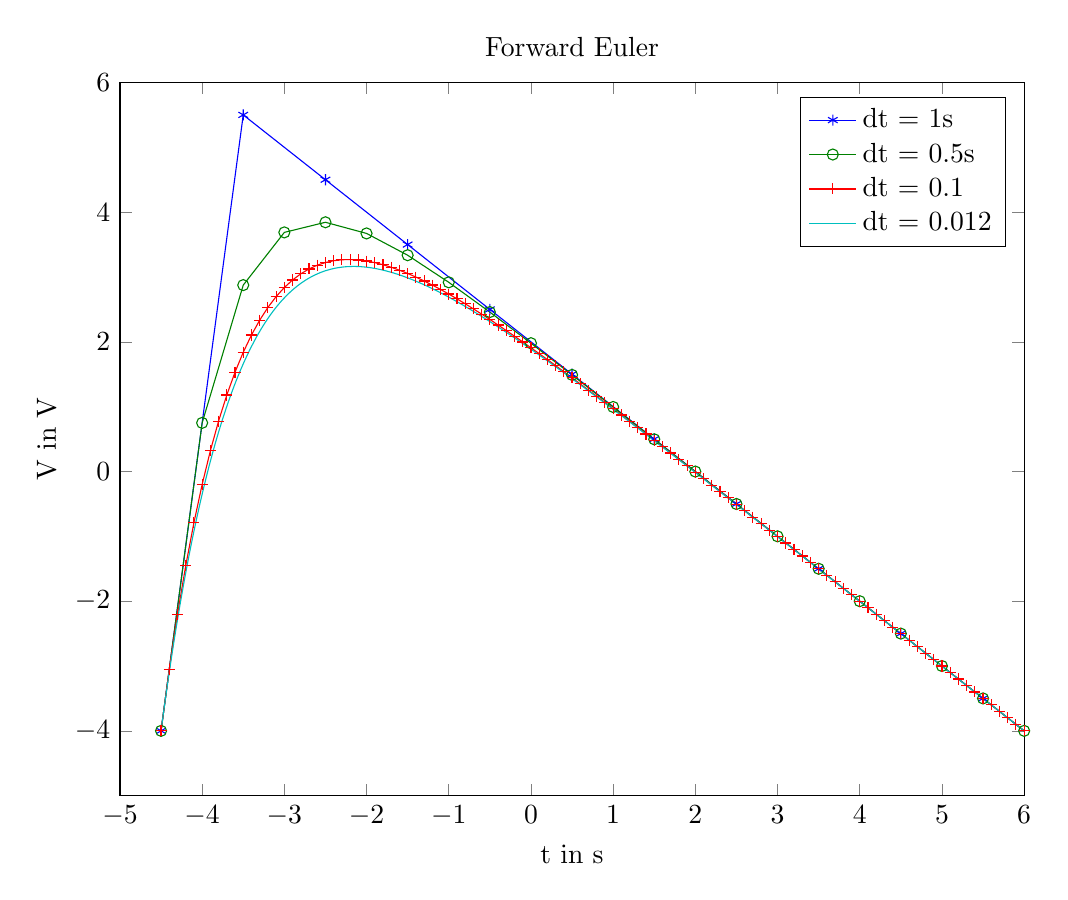 % This file was created by matlab2tikz.
% Minimal pgfplots version: 1.3
%
%The latest updates can be retrieved from
%  http://www.mathworks.com/matlabcentral/fileexchange/22022-matlab2tikz
%where you can also make suggestions and rate matlab2tikz.
%
\definecolor{mycolor1}{rgb}{0.0,0.75,0.75}%
%
\begin{tikzpicture}

\begin{axis}[%
width=4.521in,
height=3.566in,
at={(0.758in,0.481in)},
scale only axis,
separate axis lines,
every outer x axis line/.append style={black},
every x tick label/.append style={font=\color{black}},
xmin=-5,
xmax=6,
xlabel={t in s},
every outer y axis line/.append style={black},
every y tick label/.append style={font=\color{black}},
ymin=-5,
ymax=6,
ylabel={V in V},
title={Forward Euler},
legend style={legend cell align=left,align=left,draw=black}
]
\addplot [color=blue,solid,mark=asterisk,mark options={solid}]
  table[row sep=crcr]{%
-4.5	-4\\
-3.5	5.5\\
-2.5	4.5\\
-1.5	3.5\\
-0.5	2.5\\
0.5	1.5\\
1.5	0.5\\
2.5	-0.5\\
3.5	-1.5\\
4.5	-2.5\\
5.5	-3.5\\
6.5	-4.5\\
};
\addlegendentry{dt = 1s};

\addplot [color=black!50!green,solid,mark=o,mark options={solid}]
  table[row sep=crcr]{%
-4.5	-4\\
-4	0.75\\
-3.5	2.875\\
-3	3.688\\
-2.5	3.844\\
-2	3.672\\
-1.5	3.336\\
-1	2.918\\
-0.5	2.459\\
0	1.979\\
0.5	1.49\\
1	0.995\\
1.5	0.497\\
2	-0.001\\
2.5	-0.501\\
3	-1.0\\
3.5	-1.5\\
4	-2.0\\
4.5	-2.5\\
5	-3.0\\
5.5	-3.5\\
6	-4.0\\
6.5	-4.5\\
};
\addlegendentry{dt = 0.5s};

\addplot [color=red,solid,mark=+,mark options={solid}]
  table[row sep=crcr]{%
-4.5	-4\\
-4.4	-3.05\\
-4.3	-2.205\\
-4.2	-1.454\\
-4.1	-0.789\\
-4	-0.2\\
-3.9	0.32\\
-3.8	0.778\\
-3.7	1.18\\
-3.6	1.532\\
-3.5	1.839\\
-3.4	2.105\\
-3.3	2.334\\
-3.2	2.531\\
-3.1	2.698\\
-3	2.838\\
-2.9	2.954\\
-2.8	3.049\\
-2.7	3.124\\
-2.6	3.182\\
-2.5	3.223\\
-2.4	3.251\\
-2.3	3.266\\
-2.2	3.269\\
-2.1	3.262\\
-2	3.246\\
-1.9	3.222\\
-1.8	3.189\\
-1.7	3.15\\
-1.6	3.105\\
-1.5	3.055\\
-1.4	2.999\\
-1.3	2.939\\
-1.2	2.876\\
-1.1	2.808\\
-1	2.737\\
-0.9	2.663\\
-0.8	2.587\\
-0.7	2.508\\
-0.6	2.428\\
-0.5	2.345\\
-0.4	2.26\\
-0.3	2.174\\
-0.2	2.087\\
-0.1	1.998\\
0	1.908\\
0.1	1.818\\
0.2	1.726\\
0.3	1.633\\
0.4	1.54\\
0.5	1.446\\
0.6	1.351\\
0.7	1.256\\
0.8	1.161\\
0.9	1.064\\
1	0.968\\
1.1	0.871\\
1.2	0.774\\
1.3	0.677\\
1.4	0.579\\
1.5	0.481\\
1.6	0.383\\
1.7	0.285\\
1.8	0.186\\
1.9	0.088\\
2	-0.011\\
2.1	-0.11\\
2.2	-0.209\\
2.3	-0.308\\
2.4	-0.407\\
2.5	-0.507\\
2.6	-0.606\\
2.7	-0.705\\
2.8	-0.805\\
2.9	-0.904\\
3	-1.004\\
3.1	-1.103\\
3.2	-1.203\\
3.3	-1.303\\
3.4	-1.403\\
3.5	-1.502\\
3.6	-1.602\\
3.7	-1.702\\
3.8	-1.802\\
3.9	-1.902\\
4	-2.001\\
4.1	-2.101\\
4.2	-2.201\\
4.3	-2.301\\
4.4	-2.401\\
4.5	-2.501\\
4.6	-2.601\\
4.7	-2.701\\
4.8	-2.801\\
4.9	-2.901\\
5	-3.0\\
5.1	-3.1\\
5.2	-3.2\\
5.3	-3.3\\
5.4	-3.4\\
5.5	-3.5\\
5.6	-3.6\\
5.7	-3.7\\
5.8	-3.8\\
5.9	-3.9\\
6	-4.0\\
6.1	-4.1\\
6.2	-4.2\\
6.3	-4.3\\
6.4	-4.4\\
6.5	-4.5\\
};
\addlegendentry{dt = 0.1};

\addplot [color=mycolor1,solid]
  table[row sep=crcr]{%
-4.5	-4\\
-4.488	-3.886\\
-4.476	-3.774\\
-4.464	-3.663\\
-4.452	-3.553\\
-4.44	-3.445\\
-4.428	-3.338\\
-4.416	-3.233\\
-4.404	-3.129\\
-4.392	-3.027\\
-4.38	-2.926\\
-4.368	-2.826\\
-4.356	-2.728\\
-4.344	-2.631\\
-4.332	-2.535\\
-4.32	-2.441\\
-4.308	-2.348\\
-4.296	-2.256\\
-4.284	-2.165\\
-4.272	-2.076\\
-4.26	-1.988\\
-4.248	-1.901\\
-4.236	-1.815\\
-4.224	-1.73\\
-4.212	-1.647\\
-4.2	-1.564\\
-4.188	-1.483\\
-4.176	-1.403\\
-4.164	-1.324\\
-4.152	-1.246\\
-4.14	-1.17\\
-4.128	-1.094\\
-4.116	-1.019\\
-4.104	-0.946\\
-4.092	-0.873\\
-4.08	-0.801\\
-4.068	-0.731\\
-4.056	-0.661\\
-4.044	-0.593\\
-4.032	-0.525\\
-4.02	-0.458\\
-4.008	-0.393\\
-3.996	-0.328\\
-3.984	-0.264\\
-3.972	-0.201\\
-3.96	-0.139\\
-3.948	-0.078\\
-3.936	-0.017\\
-3.924	0.042\\
-3.912	0.101\\
-3.9	0.158\\
-3.888	0.215\\
-3.876	0.271\\
-3.864	0.327\\
-3.852	0.381\\
-3.84	0.435\\
-3.828	0.488\\
-3.816	0.54\\
-3.804	0.591\\
-3.792	0.642\\
-3.78	0.691\\
-3.768	0.74\\
-3.756	0.789\\
-3.744	0.836\\
-3.732	0.883\\
-3.72	0.929\\
-3.708	0.975\\
-3.696	1.02\\
-3.684	1.064\\
-3.672	1.107\\
-3.66	1.15\\
-3.648	1.192\\
-3.636	1.234\\
-3.624	1.274\\
-3.612	1.315\\
-3.6	1.354\\
-3.588	1.393\\
-3.576	1.431\\
-3.564	1.469\\
-3.552	1.506\\
-3.54	1.543\\
-3.528	1.579\\
-3.516	1.614\\
-3.504	1.649\\
-3.492	1.683\\
-3.48	1.717\\
-3.468	1.75\\
-3.456	1.783\\
-3.444	1.815\\
-3.432	1.846\\
-3.42	1.877\\
-3.408	1.908\\
-3.396	1.938\\
-3.384	1.967\\
-3.372	1.996\\
-3.36	2.025\\
-3.348	2.053\\
-3.336	2.081\\
-3.324	2.108\\
-3.312	2.134\\
-3.3	2.16\\
-3.288	2.186\\
-3.276	2.211\\
-3.264	2.236\\
-3.252	2.26\\
-3.24	2.284\\
-3.228	2.308\\
-3.216	2.331\\
-3.204	2.353\\
-3.192	2.376\\
-3.18	2.397\\
-3.168	2.419\\
-3.156	2.44\\
-3.144	2.46\\
-3.132	2.481\\
-3.12	2.5\\
-3.108	2.52\\
-3.096	2.539\\
-3.084	2.558\\
-3.072	2.576\\
-3.06	2.594\\
-3.048	2.611\\
-3.036	2.629\\
-3.024	2.646\\
-3.012	2.662\\
-3	2.678\\
-2.988	2.694\\
-2.976	2.71\\
-2.964	2.725\\
-2.952	2.74\\
-2.94	2.754\\
-2.928	2.769\\
-2.916	2.782\\
-2.904	2.796\\
-2.892	2.809\\
-2.88	2.822\\
-2.868	2.835\\
-2.856	2.847\\
-2.844	2.86\\
-2.832	2.871\\
-2.82	2.883\\
-2.808	2.894\\
-2.796	2.905\\
-2.784	2.916\\
-2.772	2.926\\
-2.76	2.936\\
-2.748	2.946\\
-2.736	2.956\\
-2.724	2.965\\
-2.712	2.974\\
-2.7	2.983\\
-2.688	2.992\\
-2.676	3.0\\
-2.664	3.008\\
-2.652	3.016\\
-2.64	3.024\\
-2.628	3.031\\
-2.616	3.038\\
-2.604	3.045\\
-2.592	3.052\\
-2.58	3.058\\
-2.568	3.065\\
-2.556	3.071\\
-2.544	3.077\\
-2.532	3.082\\
-2.52	3.088\\
-2.508	3.093\\
-2.496	3.098\\
-2.484	3.102\\
-2.472	3.107\\
-2.46	3.111\\
-2.448	3.116\\
-2.436	3.12\\
-2.424	3.123\\
-2.412	3.127\\
-2.4	3.13\\
-2.388	3.134\\
-2.376	3.137\\
-2.364	3.14\\
-2.352	3.142\\
-2.34	3.145\\
-2.328	3.147\\
-2.316	3.149\\
-2.304	3.151\\
-2.292	3.153\\
-2.28	3.155\\
-2.268	3.156\\
-2.256	3.158\\
-2.244	3.159\\
-2.232	3.16\\
-2.22	3.161\\
-2.208	3.161\\
-2.196	3.162\\
-2.184	3.162\\
-2.172	3.163\\
-2.16	3.163\\
-2.148	3.163\\
-2.136	3.163\\
-2.124	3.162\\
-2.112	3.162\\
-2.1	3.161\\
-2.088	3.16\\
-2.076	3.16\\
-2.064	3.159\\
-2.052	3.157\\
-2.04	3.156\\
-2.028	3.155\\
-2.016	3.153\\
-2.004	3.152\\
-1.992	3.15\\
-1.98	3.148\\
-1.968	3.146\\
-1.956	3.144\\
-1.944	3.142\\
-1.932	3.139\\
-1.92	3.137\\
-1.908	3.134\\
-1.896	3.131\\
-1.884	3.129\\
-1.872	3.126\\
-1.86	3.123\\
-1.848	3.119\\
-1.836	3.116\\
-1.824	3.113\\
-1.812	3.109\\
-1.8	3.106\\
-1.788	3.102\\
-1.776	3.098\\
-1.764	3.094\\
-1.752	3.091\\
-1.74	3.086\\
-1.728	3.082\\
-1.716	3.078\\
-1.704	3.074\\
-1.692	3.069\\
-1.68	3.065\\
-1.668	3.06\\
-1.656	3.055\\
-1.644	3.051\\
-1.632	3.046\\
-1.62	3.041\\
-1.608	3.036\\
-1.596	3.031\\
-1.584	3.025\\
-1.572	3.02\\
-1.56	3.015\\
-1.548	3.009\\
-1.536	3.004\\
-1.524	2.998\\
-1.512	2.992\\
-1.5	2.987\\
-1.488	2.981\\
-1.476	2.975\\
-1.464	2.969\\
-1.452	2.963\\
-1.44	2.957\\
-1.428	2.951\\
-1.416	2.944\\
-1.404	2.938\\
-1.392	2.931\\
-1.38	2.925\\
-1.368	2.918\\
-1.356	2.912\\
-1.344	2.905\\
-1.332	2.898\\
-1.32	2.892\\
-1.308	2.885\\
-1.296	2.878\\
-1.284	2.871\\
-1.272	2.864\\
-1.26	2.857\\
-1.248	2.85\\
-1.236	2.842\\
-1.224	2.835\\
-1.212	2.828\\
-1.2	2.82\\
-1.188	2.813\\
-1.176	2.805\\
-1.164	2.798\\
-1.152	2.79\\
-1.14	2.783\\
-1.128	2.775\\
-1.116	2.767\\
-1.104	2.759\\
-1.092	2.751\\
-1.08	2.744\\
-1.068	2.736\\
-1.056	2.728\\
-1.044	2.72\\
-1.032	2.711\\
-1.02	2.703\\
-1.008	2.695\\
-0.996	2.687\\
-0.984	2.679\\
-0.972	2.67\\
-0.96	2.662\\
-0.948	2.653\\
-0.936	2.645\\
-0.924	2.636\\
-0.912	2.628\\
-0.9	2.619\\
-0.888	2.611\\
-0.876	2.602\\
-0.864	2.593\\
-0.852	2.585\\
-0.84	2.576\\
-0.828	2.567\\
-0.816	2.558\\
-0.804	2.549\\
-0.792	2.54\\
-0.78	2.531\\
-0.768	2.522\\
-0.756	2.513\\
-0.744	2.504\\
-0.732	2.495\\
-0.72	2.486\\
-0.708	2.477\\
-0.696	2.467\\
-0.684	2.458\\
-0.672	2.449\\
-0.66	2.439\\
-0.648	2.43\\
-0.636	2.421\\
-0.624	2.411\\
-0.612	2.402\\
-0.6	2.392\\
-0.588	2.383\\
-0.576	2.373\\
-0.564	2.364\\
-0.552	2.354\\
-0.54	2.345\\
-0.528	2.335\\
-0.516	2.325\\
-0.504	2.316\\
-0.492	2.306\\
-0.48	2.296\\
-0.468	2.286\\
-0.456	2.276\\
-0.444	2.267\\
-0.432	2.257\\
-0.42	2.247\\
-0.408	2.237\\
-0.396	2.227\\
-0.384	2.217\\
-0.372	2.207\\
-0.36	2.197\\
-0.348	2.187\\
-0.336	2.177\\
-0.324	2.167\\
-0.312	2.157\\
-0.3	2.146\\
-0.288	2.136\\
-0.276	2.126\\
-0.264	2.116\\
-0.252	2.106\\
-0.24	2.095\\
-0.228	2.085\\
-0.216	2.075\\
-0.204	2.065\\
-0.192	2.054\\
-0.18	2.044\\
-0.168	2.034\\
-0.156	2.023\\
-0.144	2.013\\
-0.132	2.002\\
-0.12	1.992\\
-0.108	1.981\\
-0.096	1.971\\
-0.084	1.96\\
-0.072	1.95\\
-0.06	1.939\\
-0.048	1.929\\
-0.036	1.918\\
-0.024	1.908\\
-0.012	1.897\\
0	1.886\\
0.012	1.876\\
0.024	1.865\\
0.036	1.855\\
0.048	1.844\\
0.06	1.833\\
0.072	1.822\\
0.084	1.812\\
0.096	1.801\\
0.108	1.79\\
0.12	1.779\\
0.132	1.769\\
0.144	1.758\\
0.156	1.747\\
0.168	1.736\\
0.18	1.725\\
0.192	1.714\\
0.204	1.704\\
0.216	1.693\\
0.228	1.682\\
0.24	1.671\\
0.252	1.66\\
0.264	1.649\\
0.276	1.638\\
0.288	1.627\\
0.3	1.616\\
0.312	1.605\\
0.324	1.594\\
0.336	1.583\\
0.348	1.572\\
0.36	1.561\\
0.372	1.55\\
0.384	1.539\\
0.396	1.528\\
0.408	1.517\\
0.42	1.506\\
0.432	1.494\\
0.444	1.483\\
0.456	1.472\\
0.468	1.461\\
0.48	1.45\\
0.492	1.439\\
0.504	1.428\\
0.516	1.416\\
0.528	1.405\\
0.54	1.394\\
0.552	1.383\\
0.564	1.372\\
0.576	1.36\\
0.588	1.349\\
0.6	1.338\\
0.612	1.327\\
0.624	1.315\\
0.636	1.304\\
0.648	1.293\\
0.66	1.282\\
0.672	1.27\\
0.684	1.259\\
0.696	1.248\\
0.708	1.236\\
0.72	1.225\\
0.732	1.214\\
0.744	1.202\\
0.756	1.191\\
0.768	1.18\\
0.78	1.168\\
0.792	1.157\\
0.804	1.145\\
0.816	1.134\\
0.828	1.123\\
0.84	1.111\\
0.852	1.1\\
0.864	1.088\\
0.876	1.077\\
0.888	1.066\\
0.9	1.054\\
0.912	1.043\\
0.924	1.031\\
0.936	1.02\\
0.948	1.008\\
0.96	0.997\\
0.972	0.985\\
0.984	0.974\\
0.996	0.962\\
1.008	0.951\\
1.02	0.939\\
1.032	0.928\\
1.044	0.916\\
1.056	0.905\\
1.068	0.893\\
1.08	0.882\\
1.092	0.87\\
1.104	0.859\\
1.116	0.847\\
1.128	0.836\\
1.14	0.824\\
1.152	0.812\\
1.164	0.801\\
1.176	0.789\\
1.188	0.778\\
1.2	0.766\\
1.212	0.754\\
1.224	0.743\\
1.236	0.731\\
1.248	0.72\\
1.26	0.708\\
1.272	0.696\\
1.284	0.685\\
1.296	0.673\\
1.308	0.662\\
1.32	0.65\\
1.332	0.638\\
1.344	0.627\\
1.356	0.615\\
1.368	0.603\\
1.38	0.592\\
1.392	0.58\\
1.404	0.568\\
1.416	0.557\\
1.428	0.545\\
1.44	0.533\\
1.452	0.522\\
1.464	0.51\\
1.476	0.498\\
1.488	0.487\\
1.5	0.475\\
1.512	0.463\\
1.524	0.451\\
1.536	0.44\\
1.548	0.428\\
1.56	0.416\\
1.572	0.405\\
1.584	0.393\\
1.596	0.381\\
1.608	0.369\\
1.62	0.358\\
1.632	0.346\\
1.644	0.334\\
1.656	0.323\\
1.668	0.311\\
1.68	0.299\\
1.692	0.287\\
1.704	0.276\\
1.716	0.264\\
1.728	0.252\\
1.74	0.24\\
1.752	0.229\\
1.764	0.217\\
1.776	0.205\\
1.788	0.193\\
1.8	0.181\\
1.812	0.17\\
1.824	0.158\\
1.836	0.146\\
1.848	0.134\\
1.86	0.123\\
1.872	0.111\\
1.884	0.099\\
1.896	0.087\\
1.908	0.075\\
1.92	0.064\\
1.932	0.052\\
1.944	0.04\\
1.956	0.028\\
1.968	0.016\\
1.98	0.005\\
1.992	-0.007\\
2.004	-0.019\\
2.016	-0.031\\
2.028	-0.043\\
2.04	-0.055\\
2.052	-0.066\\
2.064	-0.078\\
2.076	-0.09\\
2.088	-0.102\\
2.1	-0.114\\
2.112	-0.126\\
2.124	-0.137\\
2.136	-0.149\\
2.148	-0.161\\
2.16	-0.173\\
2.172	-0.185\\
2.184	-0.197\\
2.196	-0.208\\
2.208	-0.22\\
2.22	-0.232\\
2.232	-0.244\\
2.244	-0.256\\
2.256	-0.268\\
2.268	-0.28\\
2.28	-0.291\\
2.292	-0.303\\
2.304	-0.315\\
2.316	-0.327\\
2.328	-0.339\\
2.34	-0.351\\
2.352	-0.363\\
2.364	-0.375\\
2.376	-0.386\\
2.388	-0.398\\
2.4	-0.41\\
2.412	-0.422\\
2.424	-0.434\\
2.436	-0.446\\
2.448	-0.458\\
2.46	-0.47\\
2.472	-0.481\\
2.484	-0.493\\
2.496	-0.505\\
2.508	-0.517\\
2.52	-0.529\\
2.532	-0.541\\
2.544	-0.553\\
2.556	-0.565\\
2.568	-0.577\\
2.58	-0.588\\
2.592	-0.6\\
2.604	-0.612\\
2.616	-0.624\\
2.628	-0.636\\
2.64	-0.648\\
2.652	-0.66\\
2.664	-0.672\\
2.676	-0.684\\
2.688	-0.696\\
2.7	-0.708\\
2.712	-0.719\\
2.724	-0.731\\
2.736	-0.743\\
2.748	-0.755\\
2.76	-0.767\\
2.772	-0.779\\
2.784	-0.791\\
2.796	-0.803\\
2.808	-0.815\\
2.82	-0.827\\
2.832	-0.839\\
2.844	-0.85\\
2.856	-0.862\\
2.868	-0.874\\
2.88	-0.886\\
2.892	-0.898\\
2.904	-0.91\\
2.916	-0.922\\
2.928	-0.934\\
2.94	-0.946\\
2.952	-0.958\\
2.964	-0.97\\
2.976	-0.982\\
2.988	-0.994\\
3	-1.006\\
3.012	-1.017\\
3.024	-1.029\\
3.036	-1.041\\
3.048	-1.053\\
3.06	-1.065\\
3.072	-1.077\\
3.084	-1.089\\
3.096	-1.101\\
3.108	-1.113\\
3.12	-1.125\\
3.132	-1.137\\
3.144	-1.149\\
3.156	-1.161\\
3.168	-1.173\\
3.18	-1.185\\
3.192	-1.197\\
3.204	-1.209\\
3.216	-1.22\\
3.228	-1.232\\
3.24	-1.244\\
3.252	-1.256\\
3.264	-1.268\\
3.276	-1.28\\
3.288	-1.292\\
3.3	-1.304\\
3.312	-1.316\\
3.324	-1.328\\
3.336	-1.34\\
3.348	-1.352\\
3.36	-1.364\\
3.372	-1.376\\
3.384	-1.388\\
3.396	-1.4\\
3.408	-1.412\\
3.42	-1.424\\
3.432	-1.436\\
3.444	-1.448\\
3.456	-1.46\\
3.468	-1.471\\
3.48	-1.483\\
3.492	-1.495\\
3.504	-1.507\\
3.516	-1.519\\
3.528	-1.531\\
3.54	-1.543\\
3.552	-1.555\\
3.564	-1.567\\
3.576	-1.579\\
3.588	-1.591\\
3.6	-1.603\\
3.612	-1.615\\
3.624	-1.627\\
3.636	-1.639\\
3.648	-1.651\\
3.66	-1.663\\
3.672	-1.675\\
3.684	-1.687\\
3.696	-1.699\\
3.708	-1.711\\
3.72	-1.723\\
3.732	-1.735\\
3.744	-1.747\\
3.756	-1.759\\
3.768	-1.771\\
3.78	-1.783\\
3.792	-1.795\\
3.804	-1.806\\
3.816	-1.818\\
3.828	-1.83\\
3.84	-1.842\\
3.852	-1.854\\
3.864	-1.866\\
3.876	-1.878\\
3.888	-1.89\\
3.9	-1.902\\
3.912	-1.914\\
3.924	-1.926\\
3.936	-1.938\\
3.948	-1.95\\
3.96	-1.962\\
3.972	-1.974\\
3.984	-1.986\\
3.996	-1.998\\
4.008	-2.01\\
4.02	-2.022\\
4.032	-2.034\\
4.044	-2.046\\
4.056	-2.058\\
4.068	-2.07\\
4.08	-2.082\\
4.092	-2.094\\
4.104	-2.106\\
4.116	-2.118\\
4.128	-2.13\\
4.14	-2.142\\
4.152	-2.154\\
4.164	-2.166\\
4.176	-2.178\\
4.188	-2.19\\
4.2	-2.202\\
4.212	-2.214\\
4.224	-2.226\\
4.236	-2.238\\
4.248	-2.25\\
4.26	-2.262\\
4.272	-2.274\\
4.284	-2.286\\
4.296	-2.298\\
4.308	-2.309\\
4.32	-2.321\\
4.332	-2.333\\
4.344	-2.345\\
4.356	-2.357\\
4.368	-2.369\\
4.38	-2.381\\
4.392	-2.393\\
4.404	-2.405\\
4.416	-2.417\\
4.428	-2.429\\
4.44	-2.441\\
4.452	-2.453\\
4.464	-2.465\\
4.476	-2.477\\
4.488	-2.489\\
4.5	-2.501\\
4.512	-2.513\\
4.524	-2.525\\
4.536	-2.537\\
4.548	-2.549\\
4.56	-2.561\\
4.572	-2.573\\
4.584	-2.585\\
4.596	-2.597\\
4.608	-2.609\\
4.62	-2.621\\
4.632	-2.633\\
4.644	-2.645\\
4.656	-2.657\\
4.668	-2.669\\
4.68	-2.681\\
4.692	-2.693\\
4.704	-2.705\\
4.716	-2.717\\
4.728	-2.729\\
4.74	-2.741\\
4.752	-2.753\\
4.764	-2.765\\
4.776	-2.777\\
4.788	-2.789\\
4.8	-2.801\\
4.812	-2.813\\
4.824	-2.825\\
4.836	-2.837\\
4.848	-2.849\\
4.86	-2.861\\
4.872	-2.873\\
4.884	-2.885\\
4.896	-2.897\\
4.908	-2.909\\
4.92	-2.921\\
4.932	-2.933\\
4.944	-2.945\\
4.956	-2.957\\
4.968	-2.969\\
4.98	-2.981\\
4.992	-2.993\\
5.004	-3.005\\
5.016	-3.017\\
5.028	-3.029\\
5.04	-3.041\\
5.052	-3.053\\
5.064	-3.065\\
5.076	-3.077\\
5.088	-3.089\\
5.1	-3.101\\
5.112	-3.113\\
5.124	-3.125\\
5.136	-3.137\\
5.148	-3.149\\
5.16	-3.161\\
5.172	-3.173\\
5.184	-3.185\\
5.196	-3.197\\
5.208	-3.209\\
5.22	-3.221\\
5.232	-3.233\\
5.244	-3.245\\
5.256	-3.257\\
5.268	-3.269\\
5.28	-3.281\\
5.292	-3.293\\
5.304	-3.305\\
5.316	-3.317\\
5.328	-3.329\\
5.34	-3.341\\
5.352	-3.353\\
5.364	-3.365\\
5.376	-3.377\\
5.388	-3.389\\
5.4	-3.4\\
5.412	-3.412\\
5.424	-3.424\\
5.436	-3.436\\
5.448	-3.448\\
5.46	-3.46\\
5.472	-3.472\\
5.484	-3.484\\
5.496	-3.496\\
5.508	-3.508\\
5.52	-3.52\\
5.532	-3.532\\
5.544	-3.544\\
5.556	-3.556\\
5.568	-3.568\\
5.58	-3.58\\
5.592	-3.592\\
5.604	-3.604\\
5.616	-3.616\\
5.628	-3.628\\
5.64	-3.64\\
5.652	-3.652\\
5.664	-3.664\\
5.676	-3.676\\
5.688	-3.688\\
5.7	-3.7\\
5.712	-3.712\\
5.724	-3.724\\
5.736	-3.736\\
5.748	-3.748\\
5.76	-3.76\\
5.772	-3.772\\
5.784	-3.784\\
5.796	-3.796\\
5.808	-3.808\\
5.82	-3.82\\
5.832	-3.832\\
5.844	-3.844\\
5.856	-3.856\\
5.868	-3.868\\
5.88	-3.88\\
5.892	-3.892\\
5.904	-3.904\\
5.916	-3.916\\
5.928	-3.928\\
5.94	-3.94\\
5.952	-3.952\\
5.964	-3.964\\
5.976	-3.976\\
5.988	-3.988\\
6	-4.0\\
6.012	-4.012\\
6.024	-4.024\\
6.036	-4.036\\
6.048	-4.048\\
6.06	-4.06\\
6.072	-4.072\\
6.084	-4.084\\
6.096	-4.096\\
6.108	-4.108\\
6.12	-4.12\\
6.132	-4.132\\
6.144	-4.144\\
6.156	-4.156\\
6.168	-4.168\\
6.18	-4.18\\
6.192	-4.192\\
6.204	-4.204\\
6.216	-4.216\\
6.228	-4.228\\
6.24	-4.24\\
6.252	-4.252\\
6.264	-4.264\\
6.276	-4.276\\
6.288	-4.288\\
6.3	-4.3\\
6.312	-4.312\\
6.324	-4.324\\
6.336	-4.336\\
6.348	-4.348\\
6.36	-4.36\\
6.372	-4.372\\
6.384	-4.384\\
6.396	-4.396\\
6.408	-4.408\\
6.42	-4.42\\
6.432	-4.432\\
6.444	-4.444\\
6.456	-4.456\\
6.468	-4.468\\
6.48	-4.48\\
6.492	-4.492\\
6.504	-4.504\\
};
\addlegendentry{dt = 0.012};

\end{axis}
\end{tikzpicture}%